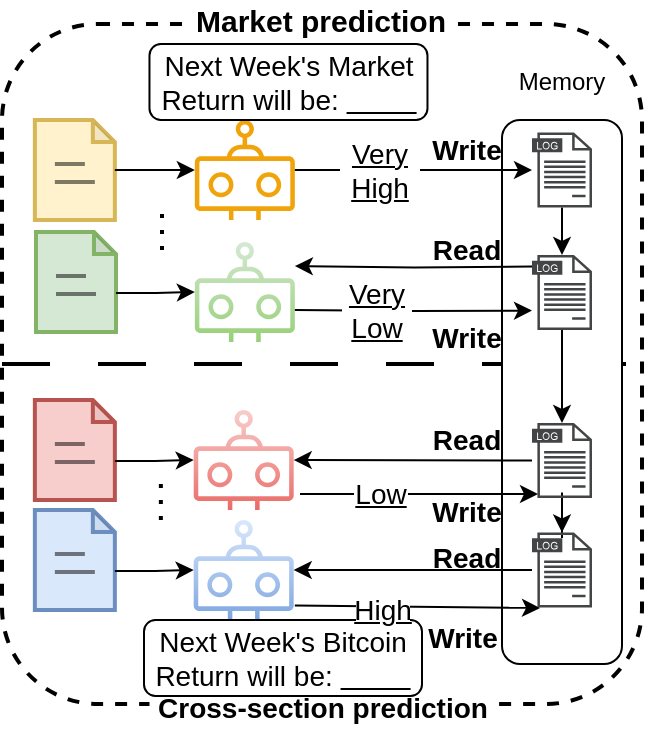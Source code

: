 <mxfile version="23.0.2" type="device">
  <diagram name="Page-1" id="MabSFqRc9e5DBfoEnBbA">
    <mxGraphModel dx="954" dy="633" grid="1" gridSize="10" guides="1" tooltips="1" connect="1" arrows="1" fold="1" page="1" pageScale="1" pageWidth="1400" pageHeight="700" math="0" shadow="0">
      <root>
        <mxCell id="0" />
        <mxCell id="1" parent="0" />
        <mxCell id="GCYvp4Jp9C7_3F4ZtdNR-179" value="" style="rounded=1;whiteSpace=wrap;html=1;fillColor=none;strokeWidth=2;dashed=1;" parent="1" vertex="1">
          <mxGeometry x="560" y="132" width="320" height="340" as="geometry" />
        </mxCell>
        <mxCell id="GCYvp4Jp9C7_3F4ZtdNR-181" value="" style="sketch=0;outlineConnect=0;fillColor=#f0a30a;strokeColor=#BD7000;dashed=0;verticalLabelPosition=bottom;verticalAlign=top;align=center;html=1;fontSize=14;fontStyle=0;aspect=fixed;pointerEvents=1;shape=mxgraph.aws4.waf_bot;fontColor=#000000;" parent="1" vertex="1">
          <mxGeometry x="656.42" y="180" width="50" height="50" as="geometry" />
        </mxCell>
        <mxCell id="GCYvp4Jp9C7_3F4ZtdNR-182" value="" style="group" parent="1" vertex="1" connectable="0">
          <mxGeometry x="576.43" y="180" width="40" height="50" as="geometry" />
        </mxCell>
        <mxCell id="GCYvp4Jp9C7_3F4ZtdNR-183" value="" style="shape=note;whiteSpace=wrap;html=1;backgroundOutline=1;darkOpacity=0.05;size=11;strokeWidth=2;fillColor=#fff2cc;strokeColor=#d6b656;fontSize=14;" parent="GCYvp4Jp9C7_3F4ZtdNR-182" vertex="1">
          <mxGeometry width="40" height="50" as="geometry" />
        </mxCell>
        <mxCell id="GCYvp4Jp9C7_3F4ZtdNR-184" value="" style="group;fontSize=14;" parent="GCYvp4Jp9C7_3F4ZtdNR-182" vertex="1" connectable="0">
          <mxGeometry x="10" y="17" width="20" height="28" as="geometry" />
        </mxCell>
        <mxCell id="GCYvp4Jp9C7_3F4ZtdNR-185" value="" style="line;strokeWidth=2;html=1;container=0;opacity=50;fontSize=14;" parent="GCYvp4Jp9C7_3F4ZtdNR-184" vertex="1">
          <mxGeometry width="15" height="10" as="geometry" />
        </mxCell>
        <mxCell id="GCYvp4Jp9C7_3F4ZtdNR-186" value="" style="line;strokeWidth=2;html=1;container=0;opacity=50;fontSize=14;" parent="GCYvp4Jp9C7_3F4ZtdNR-184" vertex="1">
          <mxGeometry y="10" width="20" height="8" as="geometry" />
        </mxCell>
        <mxCell id="GCYvp4Jp9C7_3F4ZtdNR-187" style="edgeStyle=orthogonalEdgeStyle;rounded=0;orthogonalLoop=1;jettySize=auto;html=1;" parent="1" source="GCYvp4Jp9C7_3F4ZtdNR-183" target="GCYvp4Jp9C7_3F4ZtdNR-181" edge="1">
          <mxGeometry relative="1" as="geometry" />
        </mxCell>
        <mxCell id="GCYvp4Jp9C7_3F4ZtdNR-188" value="" style="group" parent="1" vertex="1" connectable="0">
          <mxGeometry x="577" y="236" width="40" height="50" as="geometry" />
        </mxCell>
        <mxCell id="GCYvp4Jp9C7_3F4ZtdNR-189" value="" style="shape=note;whiteSpace=wrap;html=1;backgroundOutline=1;darkOpacity=0.05;size=11;strokeWidth=2;fillColor=#d5e8d4;strokeColor=#82b366;fontSize=14;" parent="GCYvp4Jp9C7_3F4ZtdNR-188" vertex="1">
          <mxGeometry width="40" height="50" as="geometry" />
        </mxCell>
        <mxCell id="GCYvp4Jp9C7_3F4ZtdNR-190" value="" style="group;fontSize=14;" parent="GCYvp4Jp9C7_3F4ZtdNR-188" vertex="1" connectable="0">
          <mxGeometry x="10" y="17" width="20" height="28" as="geometry" />
        </mxCell>
        <mxCell id="GCYvp4Jp9C7_3F4ZtdNR-191" value="" style="line;strokeWidth=2;html=1;container=0;opacity=50;fontSize=14;" parent="GCYvp4Jp9C7_3F4ZtdNR-190" vertex="1">
          <mxGeometry width="15" height="10" as="geometry" />
        </mxCell>
        <mxCell id="GCYvp4Jp9C7_3F4ZtdNR-192" value="" style="line;strokeWidth=2;html=1;container=0;opacity=50;fontSize=14;" parent="GCYvp4Jp9C7_3F4ZtdNR-190" vertex="1">
          <mxGeometry y="10" width="20" height="8" as="geometry" />
        </mxCell>
        <mxCell id="GCYvp4Jp9C7_3F4ZtdNR-194" value="" style="sketch=0;outlineConnect=0;fillColor=#d5e8d4;strokeColor=#82b366;dashed=0;verticalLabelPosition=bottom;verticalAlign=top;align=center;html=1;fontSize=14;fontStyle=0;aspect=fixed;pointerEvents=1;shape=mxgraph.aws4.waf_bot;gradientColor=#97d077;" parent="1" vertex="1">
          <mxGeometry x="656.42" y="241" width="50" height="50" as="geometry" />
        </mxCell>
        <mxCell id="GCYvp4Jp9C7_3F4ZtdNR-195" style="edgeStyle=orthogonalEdgeStyle;rounded=0;orthogonalLoop=1;jettySize=auto;html=1;exitX=0;exitY=0;exitDx=40;exitDy=30.5;exitPerimeter=0;" parent="1" source="GCYvp4Jp9C7_3F4ZtdNR-189" target="GCYvp4Jp9C7_3F4ZtdNR-194" edge="1">
          <mxGeometry relative="1" as="geometry" />
        </mxCell>
        <mxCell id="GCYvp4Jp9C7_3F4ZtdNR-196" value="" style="group" parent="1" vertex="1" connectable="0">
          <mxGeometry x="576.43" y="320" width="40" height="50" as="geometry" />
        </mxCell>
        <mxCell id="GCYvp4Jp9C7_3F4ZtdNR-197" value="" style="shape=note;whiteSpace=wrap;html=1;backgroundOutline=1;darkOpacity=0.05;size=11;strokeWidth=2;fillColor=#f8cecc;strokeColor=#b85450;fontSize=14;" parent="GCYvp4Jp9C7_3F4ZtdNR-196" vertex="1">
          <mxGeometry width="40" height="50" as="geometry" />
        </mxCell>
        <mxCell id="GCYvp4Jp9C7_3F4ZtdNR-198" value="" style="group;fontSize=14;" parent="GCYvp4Jp9C7_3F4ZtdNR-196" vertex="1" connectable="0">
          <mxGeometry x="10" y="17" width="20" height="28" as="geometry" />
        </mxCell>
        <mxCell id="GCYvp4Jp9C7_3F4ZtdNR-199" value="" style="line;strokeWidth=2;html=1;container=0;opacity=50;fontSize=14;" parent="GCYvp4Jp9C7_3F4ZtdNR-198" vertex="1">
          <mxGeometry width="15" height="10" as="geometry" />
        </mxCell>
        <mxCell id="GCYvp4Jp9C7_3F4ZtdNR-200" value="" style="line;strokeWidth=2;html=1;container=0;opacity=50;fontSize=14;" parent="GCYvp4Jp9C7_3F4ZtdNR-198" vertex="1">
          <mxGeometry y="10" width="20" height="8" as="geometry" />
        </mxCell>
        <mxCell id="GCYvp4Jp9C7_3F4ZtdNR-202" value="" style="sketch=0;outlineConnect=0;fillColor=#f8cecc;strokeColor=#b85450;dashed=0;verticalLabelPosition=bottom;verticalAlign=top;align=center;html=1;fontSize=14;fontStyle=0;aspect=fixed;pointerEvents=1;shape=mxgraph.aws4.waf_bot;gradientColor=#ea6b66;" parent="1" vertex="1">
          <mxGeometry x="655.85" y="325" width="50" height="50" as="geometry" />
        </mxCell>
        <mxCell id="GCYvp4Jp9C7_3F4ZtdNR-203" style="edgeStyle=orthogonalEdgeStyle;rounded=0;orthogonalLoop=1;jettySize=auto;html=1;exitX=0;exitY=0;exitDx=40;exitDy=30.5;exitPerimeter=0;" parent="1" source="GCYvp4Jp9C7_3F4ZtdNR-197" target="GCYvp4Jp9C7_3F4ZtdNR-202" edge="1">
          <mxGeometry relative="1" as="geometry" />
        </mxCell>
        <mxCell id="GCYvp4Jp9C7_3F4ZtdNR-204" value="" style="group" parent="1" vertex="1" connectable="0">
          <mxGeometry x="576.43" y="375" width="40" height="50" as="geometry" />
        </mxCell>
        <mxCell id="GCYvp4Jp9C7_3F4ZtdNR-205" value="" style="shape=note;whiteSpace=wrap;html=1;backgroundOutline=1;darkOpacity=0.05;size=11;strokeWidth=2;fillColor=#dae8fc;strokeColor=#6c8ebf;fontSize=14;" parent="GCYvp4Jp9C7_3F4ZtdNR-204" vertex="1">
          <mxGeometry width="40" height="50" as="geometry" />
        </mxCell>
        <mxCell id="GCYvp4Jp9C7_3F4ZtdNR-206" value="" style="group;fontSize=14;" parent="GCYvp4Jp9C7_3F4ZtdNR-204" vertex="1" connectable="0">
          <mxGeometry x="10" y="17" width="20" height="28" as="geometry" />
        </mxCell>
        <mxCell id="GCYvp4Jp9C7_3F4ZtdNR-207" value="" style="line;strokeWidth=2;html=1;container=0;opacity=50;fontSize=14;" parent="GCYvp4Jp9C7_3F4ZtdNR-206" vertex="1">
          <mxGeometry width="15" height="10" as="geometry" />
        </mxCell>
        <mxCell id="GCYvp4Jp9C7_3F4ZtdNR-208" value="" style="line;strokeWidth=2;html=1;container=0;opacity=50;fontSize=14;" parent="GCYvp4Jp9C7_3F4ZtdNR-206" vertex="1">
          <mxGeometry y="10" width="20" height="8" as="geometry" />
        </mxCell>
        <mxCell id="GCYvp4Jp9C7_3F4ZtdNR-210" value="" style="sketch=0;outlineConnect=0;fillColor=#dae8fc;strokeColor=#6c8ebf;dashed=0;verticalLabelPosition=bottom;verticalAlign=top;align=center;html=1;fontSize=14;fontStyle=0;aspect=fixed;pointerEvents=1;shape=mxgraph.aws4.waf_bot;gradientColor=#7ea6e0;" parent="1" vertex="1">
          <mxGeometry x="655.85" y="380" width="50" height="50" as="geometry" />
        </mxCell>
        <mxCell id="GCYvp4Jp9C7_3F4ZtdNR-211" style="edgeStyle=orthogonalEdgeStyle;rounded=0;orthogonalLoop=1;jettySize=auto;html=1;exitX=0;exitY=0;exitDx=40;exitDy=30.5;exitPerimeter=0;" parent="1" source="GCYvp4Jp9C7_3F4ZtdNR-205" target="GCYvp4Jp9C7_3F4ZtdNR-210" edge="1">
          <mxGeometry relative="1" as="geometry" />
        </mxCell>
        <mxCell id="GCYvp4Jp9C7_3F4ZtdNR-212" value="" style="endArrow=none;dashed=1;html=1;dashPattern=1 3;strokeWidth=2;rounded=0;fontSize=14;" parent="1" edge="1">
          <mxGeometry width="50" height="50" relative="1" as="geometry">
            <mxPoint x="640.0" y="245" as="sourcePoint" />
            <mxPoint x="640.0" y="225" as="targetPoint" />
          </mxGeometry>
        </mxCell>
        <mxCell id="GCYvp4Jp9C7_3F4ZtdNR-213" value="" style="endArrow=none;dashed=1;html=1;dashPattern=1 3;strokeWidth=2;rounded=0;fontSize=14;" parent="1" edge="1">
          <mxGeometry width="50" height="50" relative="1" as="geometry">
            <mxPoint x="639.43" y="380" as="sourcePoint" />
            <mxPoint x="639.43" y="360" as="targetPoint" />
          </mxGeometry>
        </mxCell>
        <mxCell id="GCYvp4Jp9C7_3F4ZtdNR-214" value="Market prediction" style="text;html=1;strokeColor=none;fillColor=default;align=center;verticalAlign=middle;whiteSpace=wrap;rounded=0;fontSize=15;fontStyle=1" parent="1" vertex="1">
          <mxGeometry x="654.41" y="120" width="131.18" height="20" as="geometry" />
        </mxCell>
        <mxCell id="GCYvp4Jp9C7_3F4ZtdNR-215" value="Cross-section prediction" style="text;html=1;strokeColor=none;fillColor=default;align=center;verticalAlign=middle;whiteSpace=wrap;rounded=0;fontSize=14;fontStyle=1" parent="1" vertex="1">
          <mxGeometry x="633.74" y="464" width="172.51" height="20" as="geometry" />
        </mxCell>
        <mxCell id="GCYvp4Jp9C7_3F4ZtdNR-216" value="Next Week&#39;s Market Return will be:&amp;nbsp;&lt;u&gt;&amp;nbsp; &amp;nbsp; &amp;nbsp; &amp;nbsp; &amp;nbsp;&lt;/u&gt;" style="text;html=1;strokeColor=default;fillColor=none;align=center;verticalAlign=middle;whiteSpace=wrap;rounded=1;fontSize=14;strokeWidth=1;" parent="1" vertex="1">
          <mxGeometry x="633.74" y="142" width="139" height="38" as="geometry" />
        </mxCell>
        <mxCell id="GCYvp4Jp9C7_3F4ZtdNR-217" value="" style="endArrow=none;dashed=1;html=1;strokeWidth=2;rounded=0;dashPattern=12 12;entryX=1;entryY=0.5;entryDx=0;entryDy=0;exitX=0;exitY=0.5;exitDx=0;exitDy=0;" parent="1" source="GCYvp4Jp9C7_3F4ZtdNR-179" target="GCYvp4Jp9C7_3F4ZtdNR-179" edge="1">
          <mxGeometry width="50" height="50" relative="1" as="geometry">
            <mxPoint x="670" y="302" as="sourcePoint" />
            <mxPoint x="990" y="302" as="targetPoint" />
          </mxGeometry>
        </mxCell>
        <mxCell id="GCYvp4Jp9C7_3F4ZtdNR-222" value="Next Week&#39;s Bitcoin Return will be:&amp;nbsp;&lt;u&gt;&amp;nbsp; &amp;nbsp; &amp;nbsp; &amp;nbsp; &amp;nbsp;&lt;/u&gt;" style="text;html=1;strokeColor=default;fillColor=none;align=center;verticalAlign=middle;whiteSpace=wrap;rounded=1;fontSize=14;strokeWidth=1;" parent="1" vertex="1">
          <mxGeometry x="631" y="430" width="139" height="38" as="geometry" />
        </mxCell>
        <mxCell id="GCYvp4Jp9C7_3F4ZtdNR-227" value="" style="rounded=1;whiteSpace=wrap;html=1;" parent="1" vertex="1">
          <mxGeometry x="810" y="180" width="60" height="272" as="geometry" />
        </mxCell>
        <mxCell id="GCYvp4Jp9C7_3F4ZtdNR-237" style="edgeStyle=orthogonalEdgeStyle;rounded=0;orthogonalLoop=1;jettySize=auto;html=1;" parent="1" source="GCYvp4Jp9C7_3F4ZtdNR-230" target="GCYvp4Jp9C7_3F4ZtdNR-236" edge="1">
          <mxGeometry relative="1" as="geometry" />
        </mxCell>
        <mxCell id="GCYvp4Jp9C7_3F4ZtdNR-230" value="" style="sketch=0;pointerEvents=1;shadow=0;dashed=0;html=1;strokeColor=none;fillColor=#434445;aspect=fixed;labelPosition=center;verticalLabelPosition=bottom;verticalAlign=top;align=center;outlineConnect=0;shape=mxgraph.vvd.log_files;" parent="1" vertex="1">
          <mxGeometry x="825" y="186.25" width="30" height="37.5" as="geometry" />
        </mxCell>
        <mxCell id="GCYvp4Jp9C7_3F4ZtdNR-255" style="edgeStyle=orthogonalEdgeStyle;rounded=0;orthogonalLoop=1;jettySize=auto;html=1;" parent="1" edge="1">
          <mxGeometry relative="1" as="geometry">
            <mxPoint x="825" y="253.3" as="sourcePoint" />
            <mxPoint x="706.42" y="253" as="targetPoint" />
          </mxGeometry>
        </mxCell>
        <mxCell id="GCYvp4Jp9C7_3F4ZtdNR-264" style="edgeStyle=orthogonalEdgeStyle;rounded=0;orthogonalLoop=1;jettySize=auto;html=1;" parent="1" source="GCYvp4Jp9C7_3F4ZtdNR-236" target="GCYvp4Jp9C7_3F4ZtdNR-263" edge="1">
          <mxGeometry relative="1" as="geometry" />
        </mxCell>
        <mxCell id="GCYvp4Jp9C7_3F4ZtdNR-236" value="" style="sketch=0;pointerEvents=1;shadow=0;dashed=0;html=1;strokeColor=none;fillColor=#434445;aspect=fixed;labelPosition=center;verticalLabelPosition=bottom;verticalAlign=top;align=center;outlineConnect=0;shape=mxgraph.vvd.log_files;" parent="1" vertex="1">
          <mxGeometry x="825" y="247.5" width="30" height="37.5" as="geometry" />
        </mxCell>
        <mxCell id="GCYvp4Jp9C7_3F4ZtdNR-240" value="Read" style="text;html=1;strokeColor=none;fillColor=none;align=center;verticalAlign=middle;whiteSpace=wrap;rounded=0;fontSize=14;fontStyle=1" parent="1" vertex="1">
          <mxGeometry x="775" y="236" width="35" height="17.5" as="geometry" />
        </mxCell>
        <mxCell id="GCYvp4Jp9C7_3F4ZtdNR-241" value="Write" style="text;html=1;strokeColor=none;fillColor=none;align=center;verticalAlign=middle;whiteSpace=wrap;rounded=0;fontSize=14;fontStyle=1" parent="1" vertex="1">
          <mxGeometry x="775" y="186.25" width="35" height="17.5" as="geometry" />
        </mxCell>
        <mxCell id="GCYvp4Jp9C7_3F4ZtdNR-259" value="Write" style="text;html=1;strokeColor=none;fillColor=none;align=center;verticalAlign=middle;whiteSpace=wrap;rounded=0;fontSize=14;fontStyle=1" parent="1" vertex="1">
          <mxGeometry x="775" y="280" width="35" height="17.5" as="geometry" />
        </mxCell>
        <mxCell id="GCYvp4Jp9C7_3F4ZtdNR-290" style="edgeStyle=orthogonalEdgeStyle;rounded=0;orthogonalLoop=1;jettySize=auto;html=1;" parent="1" source="GCYvp4Jp9C7_3F4ZtdNR-263" target="GCYvp4Jp9C7_3F4ZtdNR-289" edge="1">
          <mxGeometry relative="1" as="geometry" />
        </mxCell>
        <mxCell id="GCYvp4Jp9C7_3F4ZtdNR-263" value="" style="sketch=0;pointerEvents=1;shadow=0;dashed=0;html=1;strokeColor=none;fillColor=#434445;aspect=fixed;labelPosition=center;verticalLabelPosition=bottom;verticalAlign=top;align=center;outlineConnect=0;shape=mxgraph.vvd.log_files;" parent="1" vertex="1">
          <mxGeometry x="825" y="331.5" width="30" height="37.5" as="geometry" />
        </mxCell>
        <mxCell id="GCYvp4Jp9C7_3F4ZtdNR-281" value="" style="endArrow=classic;html=1;rounded=0;" parent="1" source="GCYvp4Jp9C7_3F4ZtdNR-263" target="GCYvp4Jp9C7_3F4ZtdNR-202" edge="1">
          <mxGeometry width="50" height="50" relative="1" as="geometry">
            <mxPoint x="750" y="350" as="sourcePoint" />
            <mxPoint x="800" y="300" as="targetPoint" />
          </mxGeometry>
        </mxCell>
        <mxCell id="GCYvp4Jp9C7_3F4ZtdNR-283" value="" style="endArrow=classic;html=1;rounded=0;" parent="1" edge="1">
          <mxGeometry width="50" height="50" relative="1" as="geometry">
            <mxPoint x="709" y="367" as="sourcePoint" />
            <mxPoint x="828" y="367" as="targetPoint" />
          </mxGeometry>
        </mxCell>
        <mxCell id="GCYvp4Jp9C7_3F4ZtdNR-284" value="Low" style="text;html=1;strokeColor=none;fillColor=default;align=center;verticalAlign=middle;whiteSpace=wrap;rounded=0;fontSize=14;fontStyle=4" parent="1" vertex="1">
          <mxGeometry x="736" y="357" width="27" height="20" as="geometry" />
        </mxCell>
        <mxCell id="GCYvp4Jp9C7_3F4ZtdNR-287" value="Read" style="text;html=1;strokeColor=none;fillColor=none;align=center;verticalAlign=middle;whiteSpace=wrap;rounded=0;fontSize=14;fontStyle=1" parent="1" vertex="1">
          <mxGeometry x="775" y="331" width="35" height="17.5" as="geometry" />
        </mxCell>
        <mxCell id="GCYvp4Jp9C7_3F4ZtdNR-288" value="Write" style="text;html=1;strokeColor=none;fillColor=none;align=center;verticalAlign=middle;whiteSpace=wrap;rounded=0;fontSize=14;fontStyle=1" parent="1" vertex="1">
          <mxGeometry x="775" y="367" width="35" height="17.5" as="geometry" />
        </mxCell>
        <mxCell id="GCYvp4Jp9C7_3F4ZtdNR-289" value="" style="sketch=0;pointerEvents=1;shadow=0;dashed=0;html=1;strokeColor=none;fillColor=#434445;aspect=fixed;labelPosition=center;verticalLabelPosition=bottom;verticalAlign=top;align=center;outlineConnect=0;shape=mxgraph.vvd.log_files;" parent="1" vertex="1">
          <mxGeometry x="825" y="386.25" width="30" height="37.5" as="geometry" />
        </mxCell>
        <mxCell id="GCYvp4Jp9C7_3F4ZtdNR-291" style="edgeStyle=orthogonalEdgeStyle;rounded=0;orthogonalLoop=1;jettySize=auto;html=1;" parent="1" source="GCYvp4Jp9C7_3F4ZtdNR-289" target="GCYvp4Jp9C7_3F4ZtdNR-210" edge="1">
          <mxGeometry relative="1" as="geometry" />
        </mxCell>
        <mxCell id="GCYvp4Jp9C7_3F4ZtdNR-292" value="" style="endArrow=classic;html=1;rounded=0;" parent="1" edge="1">
          <mxGeometry width="50" height="50" relative="1" as="geometry">
            <mxPoint x="706.42" y="422.75" as="sourcePoint" />
            <mxPoint x="829" y="424" as="targetPoint" />
          </mxGeometry>
        </mxCell>
        <mxCell id="GCYvp4Jp9C7_3F4ZtdNR-293" value="High" style="text;html=1;strokeColor=none;fillColor=default;align=center;verticalAlign=middle;whiteSpace=wrap;rounded=0;fontSize=14;fontStyle=4" parent="1" vertex="1">
          <mxGeometry x="737" y="414.75" width="27" height="20" as="geometry" />
        </mxCell>
        <mxCell id="GCYvp4Jp9C7_3F4ZtdNR-294" value="Write" style="text;html=1;strokeColor=none;fillColor=none;align=center;verticalAlign=middle;whiteSpace=wrap;rounded=0;fontSize=14;fontStyle=1" parent="1" vertex="1">
          <mxGeometry x="772.74" y="430" width="35" height="17.5" as="geometry" />
        </mxCell>
        <mxCell id="GCYvp4Jp9C7_3F4ZtdNR-295" value="Read" style="text;html=1;strokeColor=none;fillColor=none;align=center;verticalAlign=middle;whiteSpace=wrap;rounded=0;fontSize=14;fontStyle=1" parent="1" vertex="1">
          <mxGeometry x="775" y="390.5" width="35" height="17.5" as="geometry" />
        </mxCell>
        <mxCell id="GCYvp4Jp9C7_3F4ZtdNR-298" style="edgeStyle=orthogonalEdgeStyle;rounded=0;orthogonalLoop=1;jettySize=auto;html=1;" parent="1" edge="1">
          <mxGeometry relative="1" as="geometry">
            <mxPoint x="706.42" y="275" as="sourcePoint" />
            <mxPoint x="825" y="275.3" as="targetPoint" />
          </mxGeometry>
        </mxCell>
        <mxCell id="GCYvp4Jp9C7_3F4ZtdNR-260" value="Very Low" style="text;html=1;strokeColor=none;fillColor=default;align=center;verticalAlign=middle;whiteSpace=wrap;rounded=0;fontSize=14;fontStyle=4" parent="1" vertex="1">
          <mxGeometry x="730" y="265" width="35" height="20" as="geometry" />
        </mxCell>
        <mxCell id="GCYvp4Jp9C7_3F4ZtdNR-301" value="Memory" style="text;html=1;strokeColor=none;fillColor=none;align=center;verticalAlign=middle;whiteSpace=wrap;rounded=0;" parent="1" vertex="1">
          <mxGeometry x="819.06" y="151" width="41.87" height="20" as="geometry" />
        </mxCell>
        <mxCell id="GCYvp4Jp9C7_3F4ZtdNR-296" style="edgeStyle=orthogonalEdgeStyle;rounded=0;orthogonalLoop=1;jettySize=auto;html=1;" parent="1" source="GCYvp4Jp9C7_3F4ZtdNR-181" target="GCYvp4Jp9C7_3F4ZtdNR-230" edge="1">
          <mxGeometry relative="1" as="geometry" />
        </mxCell>
        <mxCell id="GCYvp4Jp9C7_3F4ZtdNR-231" value="Very High" style="text;html=1;strokeColor=none;fillColor=default;align=center;verticalAlign=middle;whiteSpace=wrap;rounded=0;fontSize=14;fontStyle=4" parent="1" vertex="1">
          <mxGeometry x="729" y="195" width="40" height="20" as="geometry" />
        </mxCell>
      </root>
    </mxGraphModel>
  </diagram>
</mxfile>

